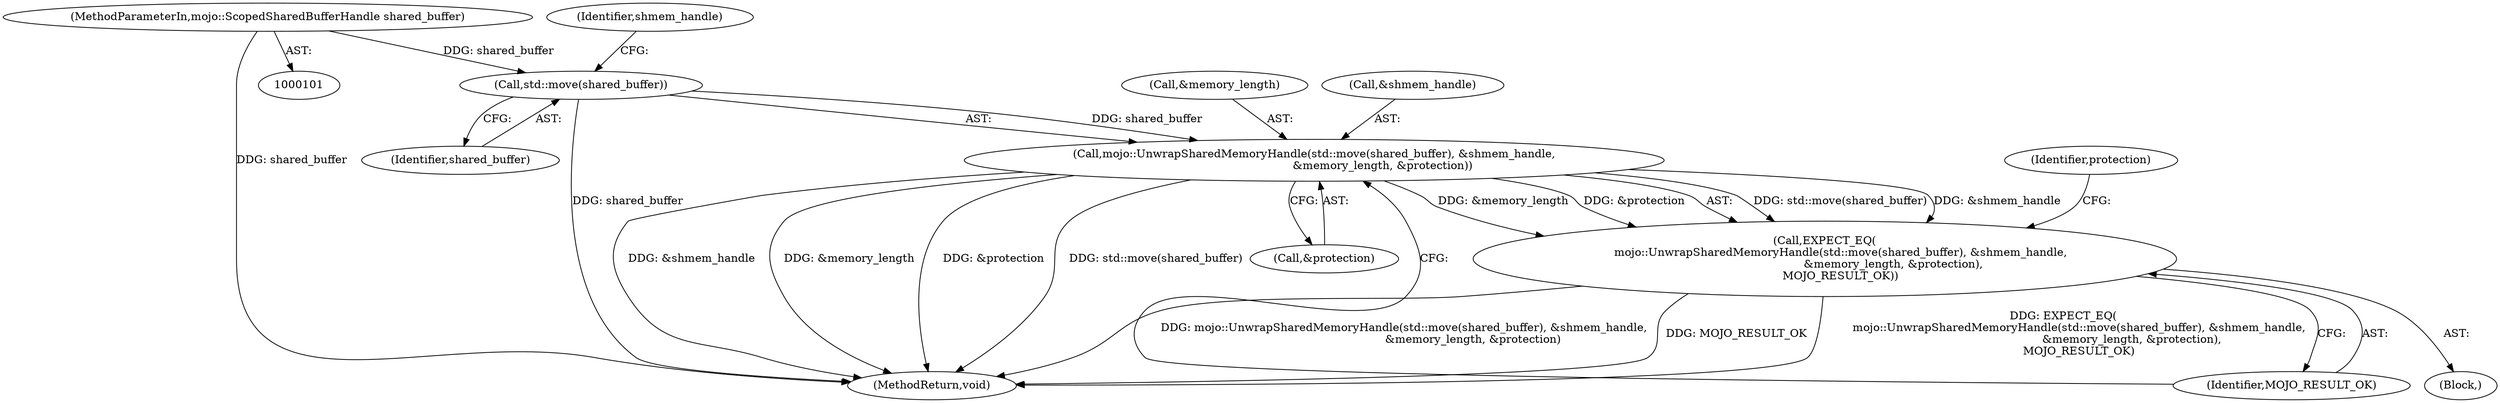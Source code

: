 digraph "0_Chrome_673ce95d481ea9368c4d4d43ac756ba1d6d9e608_27@API" {
"1000131" [label="(Call,std::move(shared_buffer))"];
"1000102" [label="(MethodParameterIn,mojo::ScopedSharedBufferHandle shared_buffer)"];
"1000130" [label="(Call,mojo::UnwrapSharedMemoryHandle(std::move(shared_buffer), &shmem_handle,\n                                       &memory_length, &protection))"];
"1000129" [label="(Call,EXPECT_EQ(\n         mojo::UnwrapSharedMemoryHandle(std::move(shared_buffer), &shmem_handle,\n                                       &memory_length, &protection),\n         MOJO_RESULT_OK))"];
"1000154" [label="(MethodReturn,void)"];
"1000141" [label="(Identifier,protection)"];
"1000135" [label="(Call,&memory_length)"];
"1000105" [label="(Block,)"];
"1000139" [label="(Identifier,MOJO_RESULT_OK)"];
"1000131" [label="(Call,std::move(shared_buffer))"];
"1000133" [label="(Call,&shmem_handle)"];
"1000130" [label="(Call,mojo::UnwrapSharedMemoryHandle(std::move(shared_buffer), &shmem_handle,\n                                       &memory_length, &protection))"];
"1000129" [label="(Call,EXPECT_EQ(\n         mojo::UnwrapSharedMemoryHandle(std::move(shared_buffer), &shmem_handle,\n                                       &memory_length, &protection),\n         MOJO_RESULT_OK))"];
"1000137" [label="(Call,&protection)"];
"1000134" [label="(Identifier,shmem_handle)"];
"1000102" [label="(MethodParameterIn,mojo::ScopedSharedBufferHandle shared_buffer)"];
"1000132" [label="(Identifier,shared_buffer)"];
"1000131" -> "1000130"  [label="AST: "];
"1000131" -> "1000132"  [label="CFG: "];
"1000132" -> "1000131"  [label="AST: "];
"1000134" -> "1000131"  [label="CFG: "];
"1000131" -> "1000154"  [label="DDG: shared_buffer"];
"1000131" -> "1000130"  [label="DDG: shared_buffer"];
"1000102" -> "1000131"  [label="DDG: shared_buffer"];
"1000102" -> "1000101"  [label="AST: "];
"1000102" -> "1000154"  [label="DDG: shared_buffer"];
"1000130" -> "1000129"  [label="AST: "];
"1000130" -> "1000137"  [label="CFG: "];
"1000133" -> "1000130"  [label="AST: "];
"1000135" -> "1000130"  [label="AST: "];
"1000137" -> "1000130"  [label="AST: "];
"1000139" -> "1000130"  [label="CFG: "];
"1000130" -> "1000154"  [label="DDG: &shmem_handle"];
"1000130" -> "1000154"  [label="DDG: &memory_length"];
"1000130" -> "1000154"  [label="DDG: &protection"];
"1000130" -> "1000154"  [label="DDG: std::move(shared_buffer)"];
"1000130" -> "1000129"  [label="DDG: std::move(shared_buffer)"];
"1000130" -> "1000129"  [label="DDG: &shmem_handle"];
"1000130" -> "1000129"  [label="DDG: &memory_length"];
"1000130" -> "1000129"  [label="DDG: &protection"];
"1000129" -> "1000105"  [label="AST: "];
"1000129" -> "1000139"  [label="CFG: "];
"1000139" -> "1000129"  [label="AST: "];
"1000141" -> "1000129"  [label="CFG: "];
"1000129" -> "1000154"  [label="DDG: mojo::UnwrapSharedMemoryHandle(std::move(shared_buffer), &shmem_handle,\n                                       &memory_length, &protection)"];
"1000129" -> "1000154"  [label="DDG: MOJO_RESULT_OK"];
"1000129" -> "1000154"  [label="DDG: EXPECT_EQ(\n         mojo::UnwrapSharedMemoryHandle(std::move(shared_buffer), &shmem_handle,\n                                       &memory_length, &protection),\n         MOJO_RESULT_OK)"];
}
